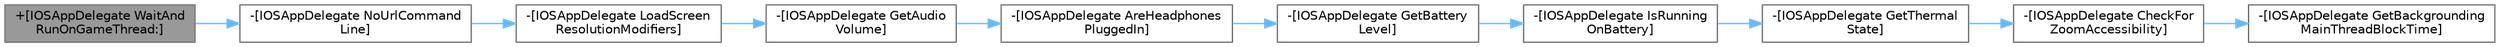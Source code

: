 digraph "+[IOSAppDelegate WaitAndRunOnGameThread:]"
{
 // INTERACTIVE_SVG=YES
 // LATEX_PDF_SIZE
  bgcolor="transparent";
  edge [fontname=Helvetica,fontsize=10,labelfontname=Helvetica,labelfontsize=10];
  node [fontname=Helvetica,fontsize=10,shape=box,height=0.2,width=0.4];
  rankdir="LR";
  Node1 [id="Node000001",label="+[IOSAppDelegate WaitAnd\lRunOnGameThread:]",height=0.2,width=0.4,color="gray40", fillcolor="grey60", style="filled", fontcolor="black",tooltip="Uses the TaskGraph to execute a function on the game thread, and then blocks until the function is ex..."];
  Node1 -> Node2 [id="edge1_Node000001_Node000002",color="steelblue1",style="solid",tooltip=" "];
  Node2 [id="Node000002",label="-[IOSAppDelegate NoUrlCommand\lLine]",height=0.2,width=0.4,color="grey40", fillcolor="white", style="filled",URL="$d6/d94/interfaceIOSAppDelegate.html#ac200959b262a65cbf4707de6fef29b32",tooltip=" "];
  Node2 -> Node3 [id="edge2_Node000002_Node000003",color="steelblue1",style="solid",tooltip=" "];
  Node3 [id="Node000003",label="-[IOSAppDelegate LoadScreen\lResolutionModifiers]",height=0.2,width=0.4,color="grey40", fillcolor="white", style="filled",URL="$d6/d94/interfaceIOSAppDelegate.html#a619ce03d5196cb27cc2ee10828cc1632",tooltip=" "];
  Node3 -> Node4 [id="edge3_Node000003_Node000004",color="steelblue1",style="solid",tooltip=" "];
  Node4 [id="Node000004",label="-[IOSAppDelegate GetAudio\lVolume]",height=0.2,width=0.4,color="grey40", fillcolor="white", style="filled",URL="$d6/d94/interfaceIOSAppDelegate.html#ad0d6d973c3baf26f4ef1f0cad5a3b5dc",tooltip=" "];
  Node4 -> Node5 [id="edge4_Node000004_Node000005",color="steelblue1",style="solid",tooltip=" "];
  Node5 [id="Node000005",label="-[IOSAppDelegate AreHeadphones\lPluggedIn]",height=0.2,width=0.4,color="grey40", fillcolor="white", style="filled",URL="$d6/d94/interfaceIOSAppDelegate.html#a76957a8407a017b3382f24ec83ce3ce2",tooltip=" "];
  Node5 -> Node6 [id="edge5_Node000005_Node000006",color="steelblue1",style="solid",tooltip=" "];
  Node6 [id="Node000006",label="-[IOSAppDelegate GetBattery\lLevel]",height=0.2,width=0.4,color="grey40", fillcolor="white", style="filled",URL="$d6/d94/interfaceIOSAppDelegate.html#aefb5cf6485aab3df4af208e82295d904",tooltip=" "];
  Node6 -> Node7 [id="edge6_Node000006_Node000007",color="steelblue1",style="solid",tooltip=" "];
  Node7 [id="Node000007",label="-[IOSAppDelegate IsRunning\lOnBattery]",height=0.2,width=0.4,color="grey40", fillcolor="white", style="filled",URL="$d6/d94/interfaceIOSAppDelegate.html#ab74e379ad61e778e375b2dbfa1891d15",tooltip=" "];
  Node7 -> Node8 [id="edge7_Node000007_Node000008",color="steelblue1",style="solid",tooltip=" "];
  Node8 [id="Node000008",label="-[IOSAppDelegate GetThermal\lState]",height=0.2,width=0.4,color="grey40", fillcolor="white", style="filled",URL="$d6/d94/interfaceIOSAppDelegate.html#a133b4e05ae2ff41cfd0b92c1ea9abe19",tooltip=" "];
  Node8 -> Node9 [id="edge8_Node000008_Node000009",color="steelblue1",style="solid",tooltip=" "];
  Node9 [id="Node000009",label="-[IOSAppDelegate CheckFor\lZoomAccessibility]",height=0.2,width=0.4,color="grey40", fillcolor="white", style="filled",URL="$d6/d94/interfaceIOSAppDelegate.html#a57c75fd692c4f5f8686d885ccf3686f3",tooltip=" "];
  Node9 -> Node10 [id="edge9_Node000009_Node000010",color="steelblue1",style="solid",tooltip=" "];
  Node10 [id="Node000010",label="-[IOSAppDelegate GetBackgrounding\lMainThreadBlockTime]",height=0.2,width=0.4,color="grey40", fillcolor="white", style="filled",URL="$d6/d94/interfaceIOSAppDelegate.html#ae1dfb7e6a41a05270c917e734c87625f",tooltip=" "];
}
